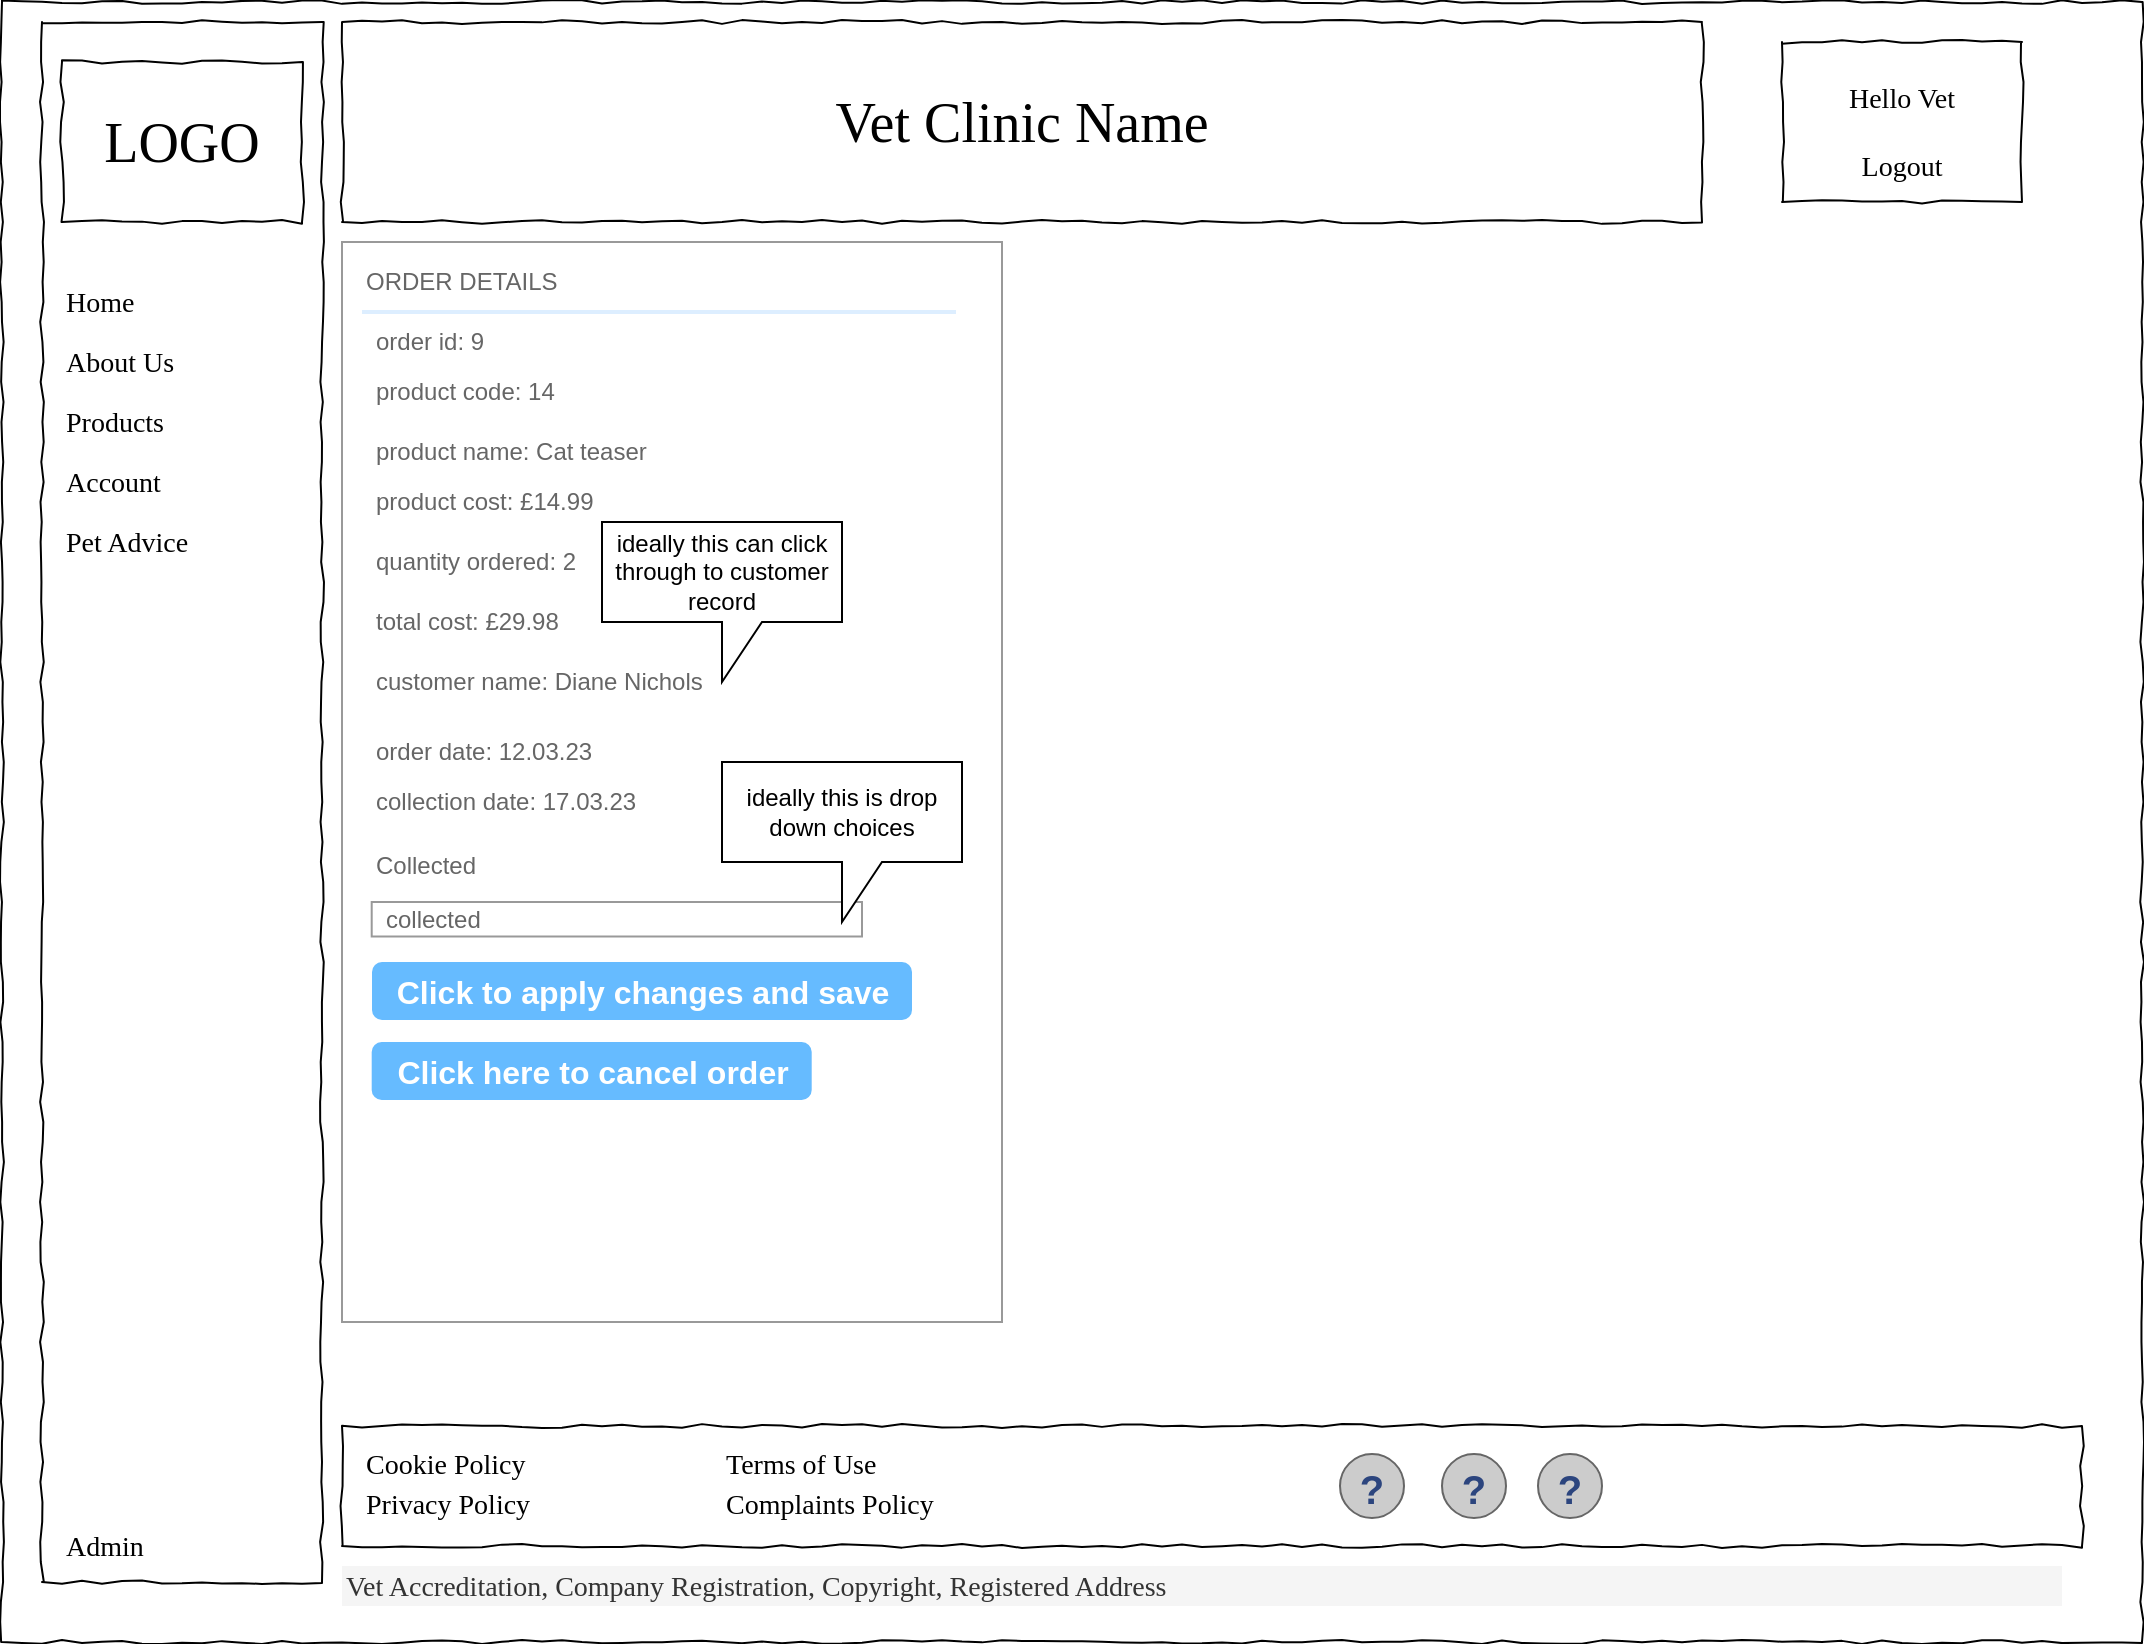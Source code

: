 <mxfile version="21.2.1" type="device">
  <diagram name="Page-1" id="03018318-947c-dd8e-b7a3-06fadd420f32">
    <mxGraphModel dx="1034" dy="430" grid="1" gridSize="10" guides="1" tooltips="1" connect="1" arrows="1" fold="1" page="1" pageScale="1" pageWidth="1100" pageHeight="850" background="none" math="0" shadow="0">
      <root>
        <mxCell id="0" />
        <mxCell id="1" parent="0" />
        <mxCell id="677b7b8949515195-1" value="" style="whiteSpace=wrap;html=1;rounded=0;shadow=0;labelBackgroundColor=none;strokeColor=#000000;strokeWidth=1;fillColor=none;fontFamily=Verdana;fontSize=12;fontColor=#000000;align=center;comic=1;" parent="1" vertex="1">
          <mxGeometry x="10" y="20" width="1070" height="820" as="geometry" />
        </mxCell>
        <mxCell id="677b7b8949515195-8" value="" style="whiteSpace=wrap;html=1;rounded=0;shadow=0;labelBackgroundColor=none;strokeWidth=1;fillColor=none;fontFamily=Verdana;fontSize=12;align=center;comic=1;" parent="1" vertex="1">
          <mxGeometry x="30" y="30" width="140" height="780" as="geometry" />
        </mxCell>
        <mxCell id="qz_svecnsdqs3by7-r_0-2" value="Vet Clinic Name" style="whiteSpace=wrap;html=1;rounded=0;shadow=0;labelBackgroundColor=none;strokeWidth=1;fontFamily=Verdana;fontSize=28;align=center;comic=1;" parent="1" vertex="1">
          <mxGeometry x="180" y="30" width="680" height="100" as="geometry" />
        </mxCell>
        <mxCell id="qz_svecnsdqs3by7-r_0-8" value="" style="whiteSpace=wrap;html=1;rounded=0;shadow=0;labelBackgroundColor=none;strokeWidth=1;fontFamily=Verdana;fontSize=28;align=center;comic=1;" parent="1" vertex="1">
          <mxGeometry x="180" y="732" width="870" height="60" as="geometry" />
        </mxCell>
        <mxCell id="qz_svecnsdqs3by7-r_0-9" value="" style="verticalLabelPosition=bottom;shadow=0;dashed=0;align=center;html=1;verticalAlign=top;strokeWidth=1;shape=mxgraph.mockup.misc.help_icon;" parent="1" vertex="1">
          <mxGeometry x="730" y="746" width="32" height="32" as="geometry" />
        </mxCell>
        <mxCell id="qz_svecnsdqs3by7-r_0-10" value="" style="verticalLabelPosition=bottom;shadow=0;dashed=0;align=center;html=1;verticalAlign=top;strokeWidth=1;shape=mxgraph.mockup.misc.help_icon;" parent="1" vertex="1">
          <mxGeometry x="679" y="746" width="32" height="32" as="geometry" />
        </mxCell>
        <mxCell id="qz_svecnsdqs3by7-r_0-11" value="" style="verticalLabelPosition=bottom;shadow=0;dashed=0;align=center;html=1;verticalAlign=top;strokeWidth=1;shape=mxgraph.mockup.misc.help_icon;" parent="1" vertex="1">
          <mxGeometry x="778" y="746" width="32" height="32" as="geometry" />
        </mxCell>
        <mxCell id="qz_svecnsdqs3by7-r_0-12" value="Cookie Policy" style="text;html=1;points=[];align=left;verticalAlign=top;spacingTop=-4;fontSize=14;fontFamily=Verdana" parent="1" vertex="1">
          <mxGeometry x="190" y="741" width="100" height="20" as="geometry" />
        </mxCell>
        <mxCell id="qz_svecnsdqs3by7-r_0-13" value="Vet Accreditation, Company Registration, Copyright, Registered Address" style="text;html=1;points=[];align=left;verticalAlign=top;spacingTop=-4;fontSize=14;fontFamily=Verdana;fillColor=#f5f5f5;fontColor=#333333;strokeColor=none;" parent="1" vertex="1">
          <mxGeometry x="180" y="802" width="860" height="20" as="geometry" />
        </mxCell>
        <mxCell id="qz_svecnsdqs3by7-r_0-14" value="Privacy Policy" style="text;html=1;points=[];align=left;verticalAlign=top;spacingTop=-4;fontSize=14;fontFamily=Verdana" parent="1" vertex="1">
          <mxGeometry x="190" y="761" width="100" height="20" as="geometry" />
        </mxCell>
        <mxCell id="qz_svecnsdqs3by7-r_0-15" value="Terms of Use" style="text;html=1;points=[];align=left;verticalAlign=top;spacingTop=-4;fontSize=14;fontFamily=Verdana" parent="1" vertex="1">
          <mxGeometry x="370" y="741" width="100" height="20" as="geometry" />
        </mxCell>
        <mxCell id="qz_svecnsdqs3by7-r_0-16" value="Complaints Policy" style="text;html=1;points=[];align=left;verticalAlign=top;spacingTop=-4;fontSize=14;fontFamily=Verdana" parent="1" vertex="1">
          <mxGeometry x="370" y="761" width="100" height="20" as="geometry" />
        </mxCell>
        <mxCell id="qz_svecnsdqs3by7-r_0-17" value="&lt;div align=&quot;center&quot;&gt;&lt;font style=&quot;font-size: 14px;&quot;&gt;Hello Vet&lt;/font&gt;&lt;/div&gt;&lt;div align=&quot;center&quot;&gt;&lt;font style=&quot;font-size: 14px;&quot;&gt;Logout&lt;/font&gt;&lt;/div&gt;" style="whiteSpace=wrap;html=1;rounded=0;shadow=0;labelBackgroundColor=none;strokeWidth=1;fontFamily=Verdana;fontSize=28;align=center;comic=1;" parent="1" vertex="1">
          <mxGeometry x="900" y="40" width="120" height="80" as="geometry" />
        </mxCell>
        <mxCell id="qz_svecnsdqs3by7-r_0-18" value="LOGO" style="whiteSpace=wrap;html=1;rounded=0;shadow=0;labelBackgroundColor=none;strokeWidth=1;fontFamily=Verdana;fontSize=28;align=center;comic=1;" parent="1" vertex="1">
          <mxGeometry x="40" y="50" width="120" height="80" as="geometry" />
        </mxCell>
        <mxCell id="qz_svecnsdqs3by7-r_0-19" value="Home" style="text;html=1;points=[];align=left;verticalAlign=top;spacingTop=-4;fontSize=14;fontFamily=Verdana" parent="1" vertex="1">
          <mxGeometry x="40" y="160" width="110" height="20" as="geometry" />
        </mxCell>
        <mxCell id="qz_svecnsdqs3by7-r_0-20" value="About Us" style="text;html=1;points=[];align=left;verticalAlign=top;spacingTop=-4;fontSize=14;fontFamily=Verdana" parent="1" vertex="1">
          <mxGeometry x="40" y="190" width="110" height="20" as="geometry" />
        </mxCell>
        <mxCell id="qz_svecnsdqs3by7-r_0-21" value="Products" style="text;html=1;points=[];align=left;verticalAlign=top;spacingTop=-4;fontSize=14;fontFamily=Verdana" parent="1" vertex="1">
          <mxGeometry x="40" y="220" width="110" height="20" as="geometry" />
        </mxCell>
        <mxCell id="qz_svecnsdqs3by7-r_0-22" value="Account" style="text;html=1;points=[];align=left;verticalAlign=top;spacingTop=-4;fontSize=14;fontFamily=Verdana" parent="1" vertex="1">
          <mxGeometry x="40" y="250" width="110" height="20" as="geometry" />
        </mxCell>
        <mxCell id="qz_svecnsdqs3by7-r_0-23" value="Pet Advice" style="text;html=1;points=[];align=left;verticalAlign=top;spacingTop=-4;fontSize=14;fontFamily=Verdana" parent="1" vertex="1">
          <mxGeometry x="40" y="280" width="110" height="20" as="geometry" />
        </mxCell>
        <mxCell id="qz_svecnsdqs3by7-r_0-25" value="Admin" style="text;html=1;points=[];align=left;verticalAlign=top;spacingTop=-4;fontSize=14;fontFamily=Verdana" parent="1" vertex="1">
          <mxGeometry x="40" y="782" width="110" height="20" as="geometry" />
        </mxCell>
        <mxCell id="msRCoOxnUzmI-tInsUp5-11" value="" style="strokeWidth=1;shadow=0;dashed=0;align=center;html=1;shape=mxgraph.mockup.forms.rrect;rSize=0;strokeColor=#999999;fillColor=#ffffff;movable=1;resizable=1;rotatable=1;deletable=1;editable=1;locked=0;connectable=1;" parent="1" vertex="1">
          <mxGeometry x="180" y="140" width="330" height="540" as="geometry" />
        </mxCell>
        <mxCell id="msRCoOxnUzmI-tInsUp5-12" value="ORDER DETAILS" style="strokeWidth=1;shadow=0;dashed=0;align=center;html=1;shape=mxgraph.mockup.forms.anchor;fontSize=12;fontColor=#666666;align=left;resizeWidth=1;spacingLeft=0;" parent="msRCoOxnUzmI-tInsUp5-11" vertex="1">
          <mxGeometry width="165" height="20" relative="1" as="geometry">
            <mxPoint x="10" y="10" as="offset" />
          </mxGeometry>
        </mxCell>
        <mxCell id="msRCoOxnUzmI-tInsUp5-13" value="" style="shape=line;strokeColor=#ddeeff;strokeWidth=2;html=1;resizeWidth=1;" parent="msRCoOxnUzmI-tInsUp5-11" vertex="1">
          <mxGeometry width="297" height="10" relative="1" as="geometry">
            <mxPoint x="10" y="30" as="offset" />
          </mxGeometry>
        </mxCell>
        <mxCell id="msRCoOxnUzmI-tInsUp5-14" value="order id: 9" style="strokeWidth=1;shadow=0;dashed=0;align=center;html=1;shape=mxgraph.mockup.forms.anchor;fontSize=12;fontColor=#666666;align=left;resizeWidth=1;spacingLeft=0;" parent="msRCoOxnUzmI-tInsUp5-11" vertex="1">
          <mxGeometry width="165" height="20" relative="1" as="geometry">
            <mxPoint x="15" y="40" as="offset" />
          </mxGeometry>
        </mxCell>
        <mxCell id="msRCoOxnUzmI-tInsUp5-15" value="product code: 14" style="strokeWidth=1;shadow=0;dashed=0;align=center;html=1;shape=mxgraph.mockup.forms.anchor;fontSize=12;fontColor=#666666;align=left;resizeWidth=1;spacingLeft=0;" parent="msRCoOxnUzmI-tInsUp5-11" vertex="1">
          <mxGeometry width="165" height="20" relative="1" as="geometry">
            <mxPoint x="15" y="65" as="offset" />
          </mxGeometry>
        </mxCell>
        <mxCell id="msRCoOxnUzmI-tInsUp5-16" value="Click to apply changes and save" style="strokeWidth=1;shadow=0;dashed=0;align=center;html=1;shape=mxgraph.mockup.forms.rrect;rSize=5;strokeColor=none;fontColor=#ffffff;fillColor=#66bbff;fontSize=16;fontStyle=1;" parent="msRCoOxnUzmI-tInsUp5-11" vertex="1">
          <mxGeometry y="1" width="270" height="29" relative="1" as="geometry">
            <mxPoint x="15" y="-180" as="offset" />
          </mxGeometry>
        </mxCell>
        <mxCell id="msRCoOxnUzmI-tInsUp5-17" value="Collected" style="strokeWidth=1;shadow=0;dashed=0;align=center;html=1;shape=mxgraph.mockup.forms.anchor;fontSize=12;fontColor=#666666;align=left;resizeWidth=1;spacingLeft=0;" parent="msRCoOxnUzmI-tInsUp5-11" vertex="1">
          <mxGeometry x="14.85" y="300.003" width="165" height="24.545" as="geometry" />
        </mxCell>
        <mxCell id="msRCoOxnUzmI-tInsUp5-18" value="collected" style="strokeWidth=1;shadow=0;dashed=0;align=center;html=1;shape=mxgraph.mockup.forms.rrect;rSize=0;strokeColor=#999999;fontColor=#666666;align=left;spacingLeft=5;resizeWidth=1;" parent="msRCoOxnUzmI-tInsUp5-11" vertex="1">
          <mxGeometry x="14.85" y="330" width="245.15" height="17.25" as="geometry" />
        </mxCell>
        <mxCell id="msRCoOxnUzmI-tInsUp5-19" value="" style="strokeWidth=1;shadow=0;dashed=0;align=center;html=1;shape=mxgraph.mockup.forms.anchor;fontSize=12;fontColor=#666666;align=left;resizeWidth=1;spacingLeft=0;" parent="msRCoOxnUzmI-tInsUp5-11" vertex="1">
          <mxGeometry x="120" y="508.846" width="205" height="26.429" as="geometry" />
        </mxCell>
        <mxCell id="msRCoOxnUzmI-tInsUp5-20" value="" style="strokeWidth=1;shadow=0;dashed=0;align=center;html=1;shape=mxgraph.mockup.forms.anchor;fontSize=12;fontColor=#666666;align=left;resizeWidth=1;spacingLeft=0;fontStyle=1" parent="msRCoOxnUzmI-tInsUp5-11" vertex="1">
          <mxGeometry x="14.85" y="65" width="165" height="20" as="geometry" />
        </mxCell>
        <mxCell id="msRCoOxnUzmI-tInsUp5-21" value="product name: Cat teaser" style="strokeWidth=1;shadow=0;dashed=0;align=center;html=1;shape=mxgraph.mockup.forms.anchor;fontSize=12;fontColor=#666666;align=left;resizeWidth=1;spacingLeft=0;" parent="msRCoOxnUzmI-tInsUp5-11" vertex="1">
          <mxGeometry x="14.85" y="95" width="165" height="20" as="geometry" />
        </mxCell>
        <mxCell id="msRCoOxnUzmI-tInsUp5-22" value="product cost: £14.99" style="strokeWidth=1;shadow=0;dashed=0;align=center;html=1;shape=mxgraph.mockup.forms.anchor;fontSize=12;fontColor=#666666;align=left;resizeWidth=1;spacingLeft=0;" parent="msRCoOxnUzmI-tInsUp5-11" vertex="1">
          <mxGeometry x="14.85" y="120" width="165" height="20" as="geometry" />
        </mxCell>
        <mxCell id="msRCoOxnUzmI-tInsUp5-23" value="quantity ordered: 2" style="strokeWidth=1;shadow=0;dashed=0;align=center;html=1;shape=mxgraph.mockup.forms.anchor;fontSize=12;fontColor=#666666;align=left;resizeWidth=1;spacingLeft=0;" parent="msRCoOxnUzmI-tInsUp5-11" vertex="1">
          <mxGeometry x="14.85" y="150" width="165" height="20" as="geometry" />
        </mxCell>
        <mxCell id="msRCoOxnUzmI-tInsUp5-24" value="total cost: £29.98" style="strokeWidth=1;shadow=0;dashed=0;align=center;html=1;shape=mxgraph.mockup.forms.anchor;fontSize=12;fontColor=#666666;align=left;resizeWidth=1;spacingLeft=0;" parent="msRCoOxnUzmI-tInsUp5-11" vertex="1">
          <mxGeometry x="14.85" y="180" width="165" height="20" as="geometry" />
        </mxCell>
        <mxCell id="msRCoOxnUzmI-tInsUp5-25" value="customer name: Diane Nichols" style="strokeWidth=1;shadow=0;dashed=0;align=center;html=1;shape=mxgraph.mockup.forms.anchor;fontSize=12;fontColor=#666666;align=left;resizeWidth=1;spacingLeft=0;" parent="msRCoOxnUzmI-tInsUp5-11" vertex="1">
          <mxGeometry x="14.85" y="210" width="165" height="20" as="geometry" />
        </mxCell>
        <mxCell id="msRCoOxnUzmI-tInsUp5-26" value="order date: 12.03.23" style="strokeWidth=1;shadow=0;dashed=0;align=center;html=1;shape=mxgraph.mockup.forms.anchor;fontSize=12;fontColor=#666666;align=left;resizeWidth=1;spacingLeft=0;" parent="msRCoOxnUzmI-tInsUp5-11" vertex="1">
          <mxGeometry x="14.85" y="245" width="165" height="20" as="geometry" />
        </mxCell>
        <mxCell id="msRCoOxnUzmI-tInsUp5-27" value="collection date: 17.03.23" style="strokeWidth=1;shadow=0;dashed=0;align=center;html=1;shape=mxgraph.mockup.forms.anchor;fontSize=12;fontColor=#666666;align=left;resizeWidth=1;spacingLeft=0;" parent="msRCoOxnUzmI-tInsUp5-11" vertex="1">
          <mxGeometry x="14.85" y="270" width="165" height="20" as="geometry" />
        </mxCell>
        <mxCell id="msRCoOxnUzmI-tInsUp5-28" value="ideally this is drop down choices" style="shape=callout;whiteSpace=wrap;html=1;perimeter=calloutPerimeter;" parent="msRCoOxnUzmI-tInsUp5-11" vertex="1">
          <mxGeometry x="190" y="260" width="120" height="80" as="geometry" />
        </mxCell>
        <mxCell id="msRCoOxnUzmI-tInsUp5-29" value="Click here to cancel order" style="strokeWidth=1;shadow=0;dashed=0;align=center;html=1;shape=mxgraph.mockup.forms.rrect;rSize=5;strokeColor=none;fontColor=#ffffff;fillColor=#66bbff;fontSize=16;fontStyle=1;" parent="msRCoOxnUzmI-tInsUp5-11" vertex="1">
          <mxGeometry x="14.85" y="400" width="220" height="29" as="geometry" />
        </mxCell>
        <mxCell id="qjGWXtz_bC-tAPSw8dOI-1" value="ideally this can click through to customer record" style="shape=callout;whiteSpace=wrap;html=1;perimeter=calloutPerimeter;" vertex="1" parent="msRCoOxnUzmI-tInsUp5-11">
          <mxGeometry x="130" y="140" width="120" height="80" as="geometry" />
        </mxCell>
      </root>
    </mxGraphModel>
  </diagram>
</mxfile>
